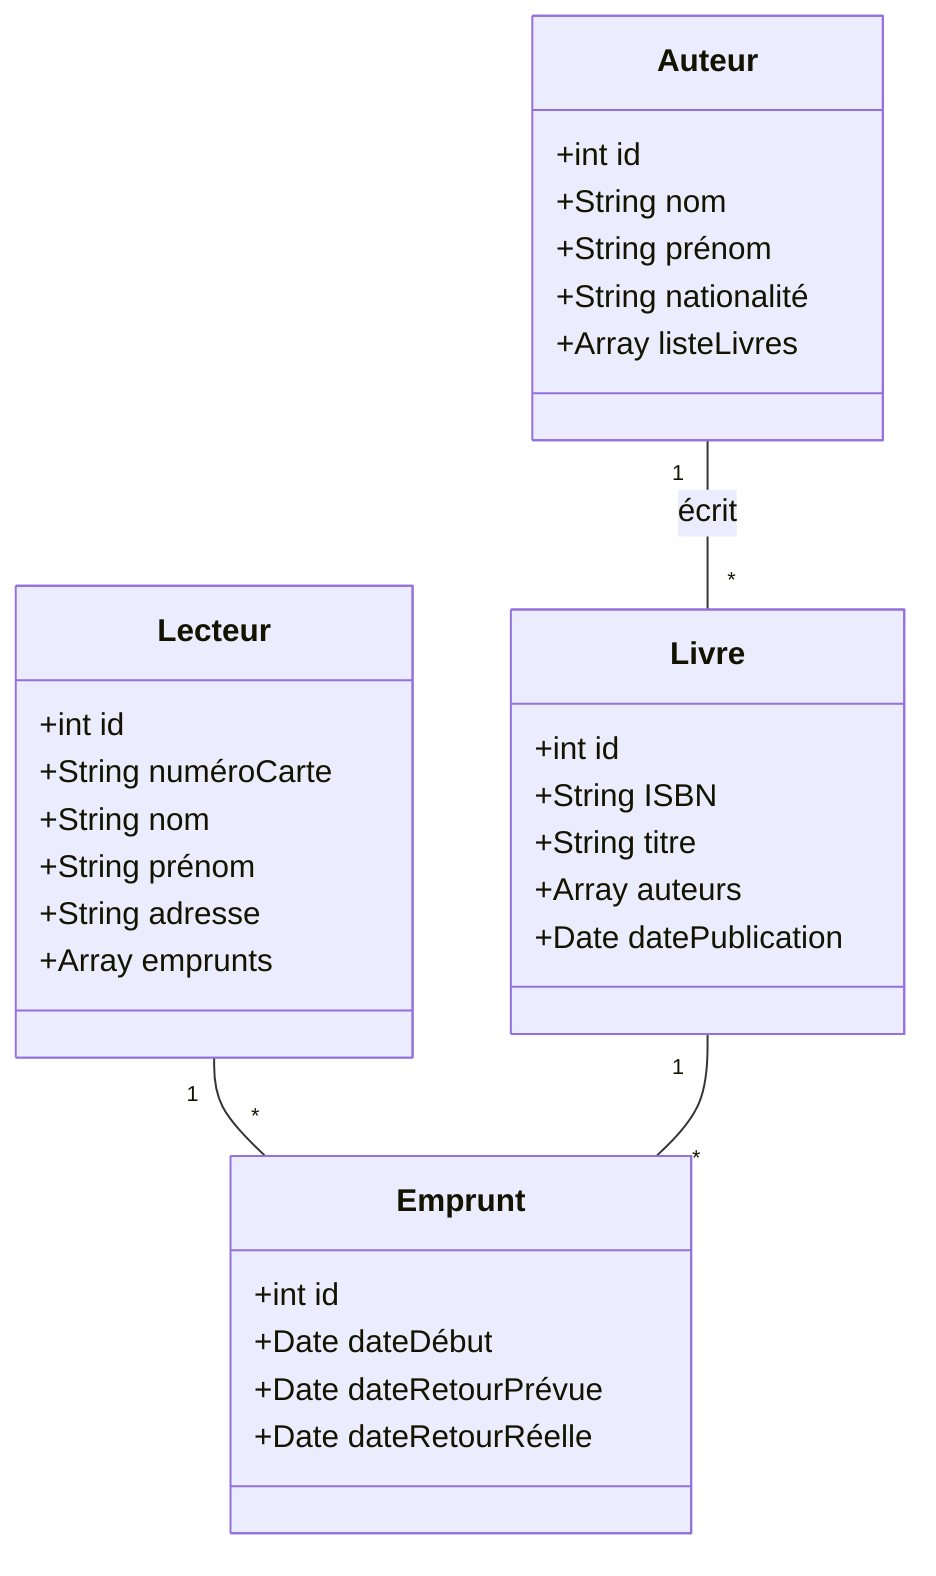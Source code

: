classDiagram
  class Livre {
    +int id
    +String ISBN
    +String titre
    +Array auteurs
    +Date datePublication
  }
    class Emprunt {
    +int id
    +Date dateDébut
    +Date dateRetourPrévue
    +Date dateRetourRéelle
  }

  class Auteur {
    +int id
    +String nom
    +String prénom
    +String nationalité
    +Array listeLivres
  }

  class Lecteur {
    +int id
    +String numéroCarte
    +String nom
    +String prénom
    +String adresse
    +Array emprunts
  }



  %% Relations
 
  Lecteur "1" -- "*" Emprunt : 
  Livre "1" -- "*" Emprunt : 
  Auteur "1" -- "*" Livre : écrit